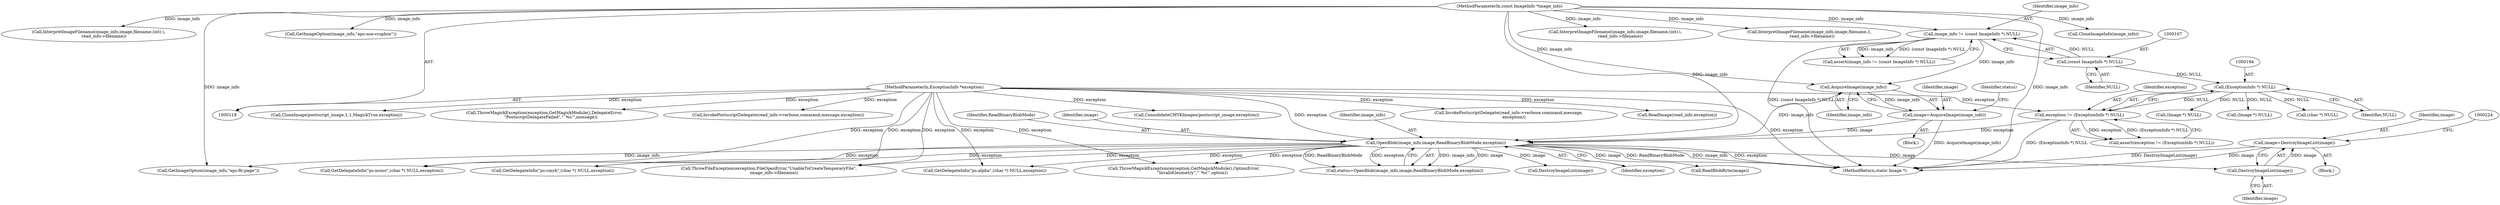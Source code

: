 digraph "0_ImageMagick6_7d11230060fa9c8f67e53c85224daf6648805c7b@pointer" {
"1000218" [label="(Call,image=DestroyImageList(image))"];
"1000220" [label="(Call,DestroyImageList(image))"];
"1000208" [label="(Call,OpenBlob(image_info,image,ReadBinaryBlobMode,exception))"];
"1000204" [label="(Call,AcquireImage(image_info))"];
"1000164" [label="(Call,image_info != (const ImageInfo *) NULL)"];
"1000119" [label="(MethodParameterIn,const ImageInfo *image_info)"];
"1000166" [label="(Call,(const ImageInfo *) NULL)"];
"1000202" [label="(Call,image=AcquireImage(image_info))"];
"1000191" [label="(Call,exception != (ExceptionInfo *) NULL)"];
"1000120" [label="(MethodParameterIn,ExceptionInfo *exception)"];
"1000193" [label="(Call,(ExceptionInfo *) NULL)"];
"1000208" [label="(Call,OpenBlob(image_info,image,ReadBinaryBlobMode,exception))"];
"1000210" [label="(Identifier,image)"];
"1000164" [label="(Call,image_info != (const ImageInfo *) NULL)"];
"1001687" [label="(Call,InvokePostscriptDelegate(read_info->verbose,command,message,\n        exception))"];
"1001185" [label="(Call,GetImageOption(image_info,\"eps:fit-page\"))"];
"1000163" [label="(Call,assert(image_info != (const ImageInfo *) NULL))"];
"1000218" [label="(Call,image=DestroyImageList(image))"];
"1000191" [label="(Call,exception != (ExceptionInfo *) NULL)"];
"1000223" [label="(Call,(Image *) NULL)"];
"1000206" [label="(Call,status=OpenBlob(image_info,image,ReadBinaryBlobMode,exception))"];
"1000207" [label="(Identifier,status)"];
"1002409" [label="(MethodReturn,static Image *)"];
"1001720" [label="(Call,InterpretImageFilename(image_info,image,filename,(int) i,\n        read_info->filename))"];
"1000190" [label="(Call,assert(exception != (ExceptionInfo *) NULL))"];
"1000204" [label="(Call,AcquireImage(image_info))"];
"1000119" [label="(MethodParameterIn,const ImageInfo *image_info)"];
"1001659" [label="(Call,InterpretImageFilename(image_info,image,filename,1,\n    read_info->filename))"];
"1000205" [label="(Identifier,image_info)"];
"1001483" [label="(Call,CloneImageInfo(image_info))"];
"1000202" [label="(Call,image=AcquireImage(image_info))"];
"1000219" [label="(Identifier,image)"];
"1000166" [label="(Call,(const ImageInfo *) NULL)"];
"1000165" [label="(Identifier,image_info)"];
"1000221" [label="(Identifier,image)"];
"1000209" [label="(Identifier,image_info)"];
"1000203" [label="(Identifier,image)"];
"1000193" [label="(Call,(ExceptionInfo *) NULL)"];
"1001784" [label="(Call,ReadImage(read_info,exception))"];
"1000211" [label="(Identifier,ReadBinaryBlobMode)"];
"1002291" [label="(Call,CloneImage(postscript_image,1,1,MagickTrue,exception))"];
"1000238" [label="(Call,ThrowFileException(exception,FileOpenError,\"UnableToCreateTemporaryFile\",\n        image_info->filename))"];
"1000220" [label="(Call,DestroyImageList(image))"];
"1001754" [label="(Call,InterpretImageFilename(image_info,image,filename,(int) i,\n        read_info->filename))"];
"1000247" [label="(Call,DestroyImageList(image))"];
"1000212" [label="(Identifier,exception)"];
"1001411" [label="(Call,GetDelegateInfo(\"ps:cmyk\",(char *) NULL,exception))"];
"1000192" [label="(Identifier,exception)"];
"1000168" [label="(Identifier,NULL)"];
"1000250" [label="(Call,(Image *) NULL)"];
"1000475" [label="(Call,(char *) NULL)"];
"1001556" [label="(Call,GetImageOption(image_info,\"eps:use-cropbox\"))"];
"1001828" [label="(Call,ThrowMagickException(exception,GetMagickModule(),DelegateError,\n          \"PostscriptDelegateFailed\",\"`%s'\",message))"];
"1000657" [label="(Call,ReadBlobByte(image))"];
"1000195" [label="(Identifier,NULL)"];
"1000121" [label="(Block,)"];
"1001228" [label="(Call,ThrowMagickException(exception,GetMagickModule(),OptionError,\n             \"InvalidGeometry\",\"`%s'\",option))"];
"1000217" [label="(Block,)"];
"1001398" [label="(Call,GetDelegateInfo(\"ps:mono\",(char *) NULL,exception))"];
"1001650" [label="(Call,InvokePostscriptDelegate(read_info->verbose,command,message,exception))"];
"1001855" [label="(Call,ConsolidateCMYKImages(postscript_image,exception))"];
"1001420" [label="(Call,GetDelegateInfo(\"ps:alpha\",(char *) NULL,exception))"];
"1000120" [label="(MethodParameterIn,ExceptionInfo *exception)"];
"1000218" -> "1000217"  [label="AST: "];
"1000218" -> "1000220"  [label="CFG: "];
"1000219" -> "1000218"  [label="AST: "];
"1000220" -> "1000218"  [label="AST: "];
"1000224" -> "1000218"  [label="CFG: "];
"1000218" -> "1002409"  [label="DDG: image"];
"1000218" -> "1002409"  [label="DDG: DestroyImageList(image)"];
"1000220" -> "1000218"  [label="DDG: image"];
"1000220" -> "1000221"  [label="CFG: "];
"1000221" -> "1000220"  [label="AST: "];
"1000208" -> "1000220"  [label="DDG: image"];
"1000208" -> "1000206"  [label="AST: "];
"1000208" -> "1000212"  [label="CFG: "];
"1000209" -> "1000208"  [label="AST: "];
"1000210" -> "1000208"  [label="AST: "];
"1000211" -> "1000208"  [label="AST: "];
"1000212" -> "1000208"  [label="AST: "];
"1000206" -> "1000208"  [label="CFG: "];
"1000208" -> "1002409"  [label="DDG: image_info"];
"1000208" -> "1002409"  [label="DDG: exception"];
"1000208" -> "1002409"  [label="DDG: ReadBinaryBlobMode"];
"1000208" -> "1000206"  [label="DDG: image_info"];
"1000208" -> "1000206"  [label="DDG: image"];
"1000208" -> "1000206"  [label="DDG: ReadBinaryBlobMode"];
"1000208" -> "1000206"  [label="DDG: exception"];
"1000204" -> "1000208"  [label="DDG: image_info"];
"1000119" -> "1000208"  [label="DDG: image_info"];
"1000202" -> "1000208"  [label="DDG: image"];
"1000191" -> "1000208"  [label="DDG: exception"];
"1000120" -> "1000208"  [label="DDG: exception"];
"1000208" -> "1000238"  [label="DDG: exception"];
"1000208" -> "1000247"  [label="DDG: image"];
"1000208" -> "1000657"  [label="DDG: image"];
"1000208" -> "1001185"  [label="DDG: image_info"];
"1000208" -> "1001228"  [label="DDG: exception"];
"1000208" -> "1001398"  [label="DDG: exception"];
"1000208" -> "1001411"  [label="DDG: exception"];
"1000208" -> "1001420"  [label="DDG: exception"];
"1000204" -> "1000202"  [label="AST: "];
"1000204" -> "1000205"  [label="CFG: "];
"1000205" -> "1000204"  [label="AST: "];
"1000202" -> "1000204"  [label="CFG: "];
"1000204" -> "1000202"  [label="DDG: image_info"];
"1000164" -> "1000204"  [label="DDG: image_info"];
"1000119" -> "1000204"  [label="DDG: image_info"];
"1000164" -> "1000163"  [label="AST: "];
"1000164" -> "1000166"  [label="CFG: "];
"1000165" -> "1000164"  [label="AST: "];
"1000166" -> "1000164"  [label="AST: "];
"1000163" -> "1000164"  [label="CFG: "];
"1000164" -> "1002409"  [label="DDG: (const ImageInfo *) NULL"];
"1000164" -> "1000163"  [label="DDG: image_info"];
"1000164" -> "1000163"  [label="DDG: (const ImageInfo *) NULL"];
"1000119" -> "1000164"  [label="DDG: image_info"];
"1000166" -> "1000164"  [label="DDG: NULL"];
"1000119" -> "1000118"  [label="AST: "];
"1000119" -> "1002409"  [label="DDG: image_info"];
"1000119" -> "1001185"  [label="DDG: image_info"];
"1000119" -> "1001483"  [label="DDG: image_info"];
"1000119" -> "1001556"  [label="DDG: image_info"];
"1000119" -> "1001659"  [label="DDG: image_info"];
"1000119" -> "1001720"  [label="DDG: image_info"];
"1000119" -> "1001754"  [label="DDG: image_info"];
"1000166" -> "1000168"  [label="CFG: "];
"1000167" -> "1000166"  [label="AST: "];
"1000168" -> "1000166"  [label="AST: "];
"1000166" -> "1000193"  [label="DDG: NULL"];
"1000202" -> "1000121"  [label="AST: "];
"1000203" -> "1000202"  [label="AST: "];
"1000207" -> "1000202"  [label="CFG: "];
"1000202" -> "1002409"  [label="DDG: AcquireImage(image_info)"];
"1000191" -> "1000190"  [label="AST: "];
"1000191" -> "1000193"  [label="CFG: "];
"1000192" -> "1000191"  [label="AST: "];
"1000193" -> "1000191"  [label="AST: "];
"1000190" -> "1000191"  [label="CFG: "];
"1000191" -> "1002409"  [label="DDG: (ExceptionInfo *) NULL"];
"1000191" -> "1000190"  [label="DDG: exception"];
"1000191" -> "1000190"  [label="DDG: (ExceptionInfo *) NULL"];
"1000120" -> "1000191"  [label="DDG: exception"];
"1000193" -> "1000191"  [label="DDG: NULL"];
"1000120" -> "1000118"  [label="AST: "];
"1000120" -> "1002409"  [label="DDG: exception"];
"1000120" -> "1000238"  [label="DDG: exception"];
"1000120" -> "1001228"  [label="DDG: exception"];
"1000120" -> "1001398"  [label="DDG: exception"];
"1000120" -> "1001411"  [label="DDG: exception"];
"1000120" -> "1001420"  [label="DDG: exception"];
"1000120" -> "1001650"  [label="DDG: exception"];
"1000120" -> "1001687"  [label="DDG: exception"];
"1000120" -> "1001784"  [label="DDG: exception"];
"1000120" -> "1001828"  [label="DDG: exception"];
"1000120" -> "1001855"  [label="DDG: exception"];
"1000120" -> "1002291"  [label="DDG: exception"];
"1000193" -> "1000195"  [label="CFG: "];
"1000194" -> "1000193"  [label="AST: "];
"1000195" -> "1000193"  [label="AST: "];
"1000193" -> "1000223"  [label="DDG: NULL"];
"1000193" -> "1000250"  [label="DDG: NULL"];
"1000193" -> "1000475"  [label="DDG: NULL"];
}
